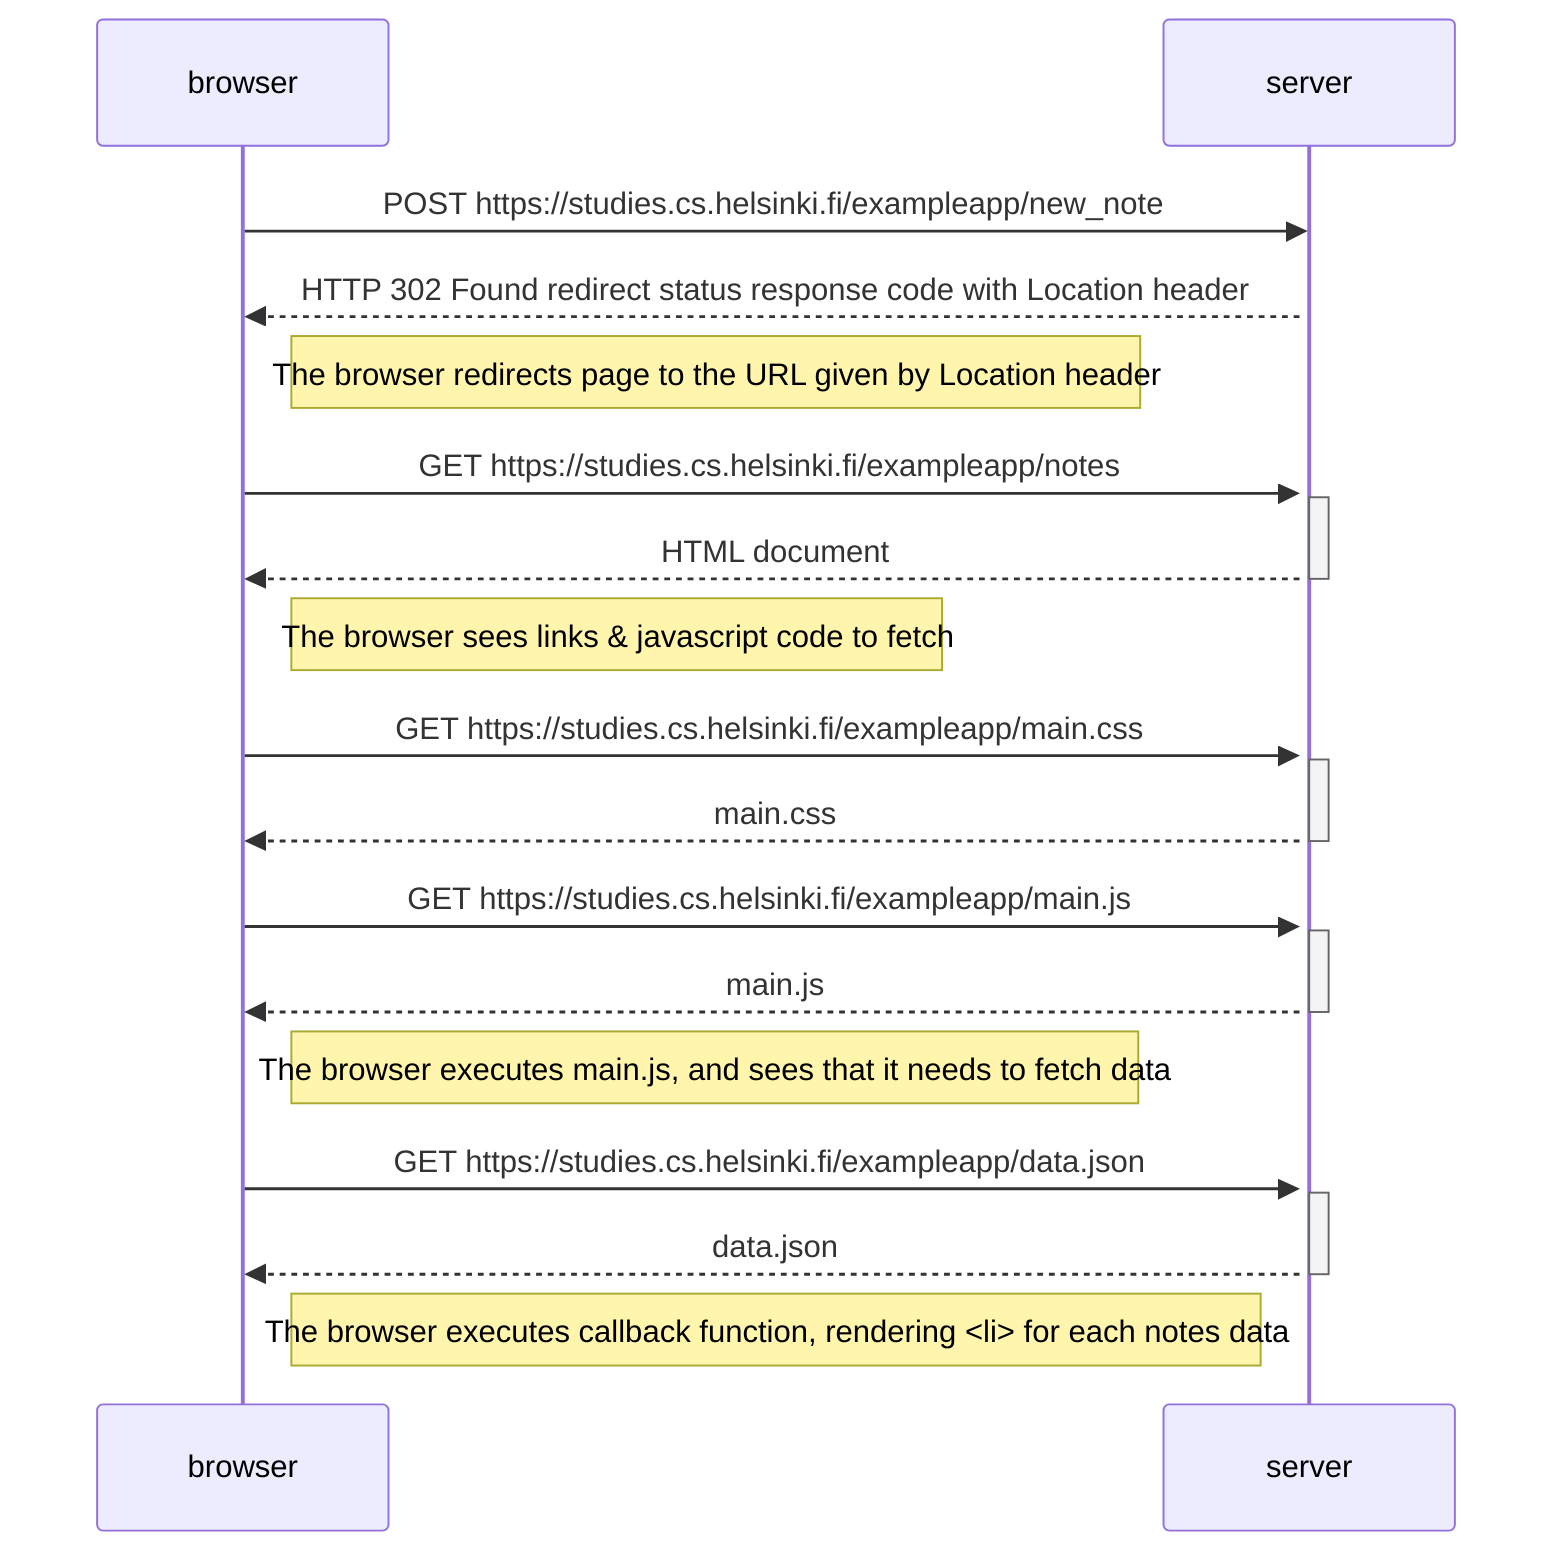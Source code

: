 sequenceDiagram
    participant browser
    participant server

    browser->>server: POST https://studies.cs.helsinki.fi/exampleapp/new_note
    activate server
    server-->>browser: HTTP 302 Found redirect status response code with Location header

    Note right of browser: The browser redirects page to the URL given by Location header

    browser->>server: GET https://studies.cs.helsinki.fi/exampleapp/notes
    activate server
    server-->>browser: HTML document
    deactivate server

    Note right of browser: The browser sees links & javascript code to fetch

    browser->>server: GET https://studies.cs.helsinki.fi/exampleapp/main.css
    activate server
    server-->>browser: main.css
    deactivate server

    browser->>server: GET https://studies.cs.helsinki.fi/exampleapp/main.js
    activate server
    server-->>browser: main.js
    deactivate server

    Note right of browser: The browser executes main.js, and sees that it needs to fetch data
    
    browser->>server: GET https://studies.cs.helsinki.fi/exampleapp/data.json
    activate server
    server-->>browser: data.json
    deactivate server

    Note right of browser: The browser executes callback function, rendering <li> for each notes data
